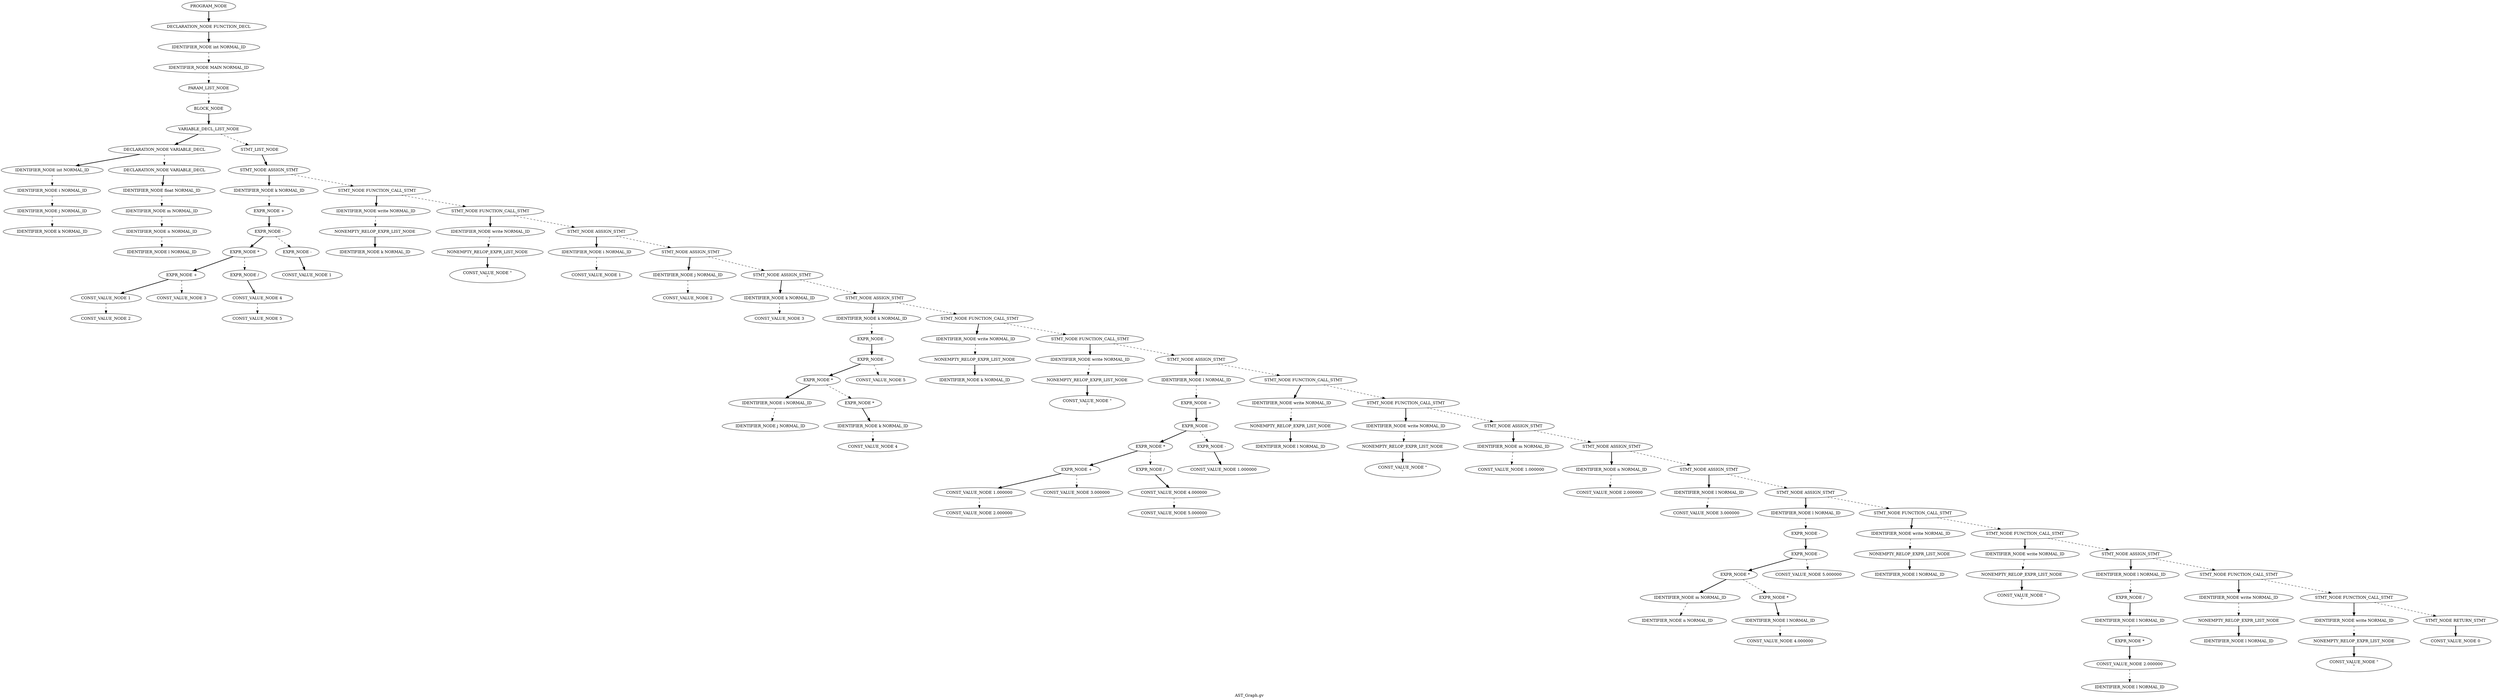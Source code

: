 Digraph AST
{
label = "AST_Graph.gv"
node0 [label ="PROGRAM_NODE"]
node1 [label ="DECLARATION_NODE FUNCTION_DECL"]
node2 [label ="IDENTIFIER_NODE int NORMAL_ID"]
node3 [label ="IDENTIFIER_NODE MAIN NORMAL_ID"]
node4 [label ="PARAM_LIST_NODE"]
node5 [label ="BLOCK_NODE"]
node6 [label ="VARIABLE_DECL_LIST_NODE"]
node7 [label ="DECLARATION_NODE VARIABLE_DECL"]
node8 [label ="IDENTIFIER_NODE int NORMAL_ID"]
node9 [label ="IDENTIFIER_NODE i NORMAL_ID"]
node10 [label ="IDENTIFIER_NODE j NORMAL_ID"]
node11 [label ="IDENTIFIER_NODE k NORMAL_ID"]
node10 -> node11 [style = dashed]
node9 -> node10 [style = dashed]
node8 -> node9 [style = dashed]
node7 -> node8 [style = bold]
node12 [label ="DECLARATION_NODE VARIABLE_DECL"]
node13 [label ="IDENTIFIER_NODE float NORMAL_ID"]
node14 [label ="IDENTIFIER_NODE m NORMAL_ID"]
node15 [label ="IDENTIFIER_NODE n NORMAL_ID"]
node16 [label ="IDENTIFIER_NODE l NORMAL_ID"]
node15 -> node16 [style = dashed]
node14 -> node15 [style = dashed]
node13 -> node14 [style = dashed]
node12 -> node13 [style = bold]
node7 -> node12 [style = dashed]
node6 -> node7 [style = bold]
node17 [label ="STMT_LIST_NODE"]
node18 [label ="STMT_NODE ASSIGN_STMT"]
node19 [label ="IDENTIFIER_NODE k NORMAL_ID"]
node20 [label ="EXPR_NODE +"]
node21 [label ="EXPR_NODE -"]
node22 [label ="EXPR_NODE *"]
node23 [label ="EXPR_NODE +"]
node24 [label ="CONST_VALUE_NODE 1"]
node25 [label ="CONST_VALUE_NODE 2"]
node24 -> node25 [style = dashed]
node23 -> node24 [style = bold]
node26 [label ="CONST_VALUE_NODE 3"]
node23 -> node26 [style = dashed]
node22 -> node23 [style = bold]
node27 [label ="EXPR_NODE /"]
node28 [label ="CONST_VALUE_NODE 4"]
node29 [label ="CONST_VALUE_NODE 5"]
node28 -> node29 [style = dashed]
node27 -> node28 [style = bold]
node22 -> node27 [style = dashed]
node21 -> node22 [style = bold]
node30 [label ="EXPR_NODE -"]
node31 [label ="CONST_VALUE_NODE 1"]
node30 -> node31 [style = bold]
node21 -> node30 [style = dashed]
node20 -> node21 [style = bold]
node19 -> node20 [style = dashed]
node18 -> node19 [style = bold]
node32 [label ="STMT_NODE FUNCTION_CALL_STMT"]
node33 [label ="IDENTIFIER_NODE write NORMAL_ID"]
node34 [label ="NONEMPTY_RELOP_EXPR_LIST_NODE"]
node35 [label ="IDENTIFIER_NODE k NORMAL_ID"]
node34 -> node35 [style = bold]
node33 -> node34 [style = dashed]
node32 -> node33 [style = bold]
node36 [label ="STMT_NODE FUNCTION_CALL_STMT"]
node37 [label ="IDENTIFIER_NODE write NORMAL_ID"]
node38 [label ="NONEMPTY_RELOP_EXPR_LIST_NODE"]
node39 [label ="CONST_VALUE_NODE \"\n\""]
node38 -> node39 [style = bold]
node37 -> node38 [style = dashed]
node36 -> node37 [style = bold]
node40 [label ="STMT_NODE ASSIGN_STMT"]
node41 [label ="IDENTIFIER_NODE i NORMAL_ID"]
node42 [label ="CONST_VALUE_NODE 1"]
node41 -> node42 [style = dashed]
node40 -> node41 [style = bold]
node43 [label ="STMT_NODE ASSIGN_STMT"]
node44 [label ="IDENTIFIER_NODE j NORMAL_ID"]
node45 [label ="CONST_VALUE_NODE 2"]
node44 -> node45 [style = dashed]
node43 -> node44 [style = bold]
node46 [label ="STMT_NODE ASSIGN_STMT"]
node47 [label ="IDENTIFIER_NODE k NORMAL_ID"]
node48 [label ="CONST_VALUE_NODE 3"]
node47 -> node48 [style = dashed]
node46 -> node47 [style = bold]
node49 [label ="STMT_NODE ASSIGN_STMT"]
node50 [label ="IDENTIFIER_NODE k NORMAL_ID"]
node51 [label ="EXPR_NODE -"]
node52 [label ="EXPR_NODE -"]
node53 [label ="EXPR_NODE *"]
node54 [label ="IDENTIFIER_NODE i NORMAL_ID"]
node55 [label ="IDENTIFIER_NODE j NORMAL_ID"]
node54 -> node55 [style = dashed]
node53 -> node54 [style = bold]
node56 [label ="EXPR_NODE *"]
node57 [label ="IDENTIFIER_NODE k NORMAL_ID"]
node58 [label ="CONST_VALUE_NODE 4"]
node57 -> node58 [style = dashed]
node56 -> node57 [style = bold]
node53 -> node56 [style = dashed]
node52 -> node53 [style = bold]
node59 [label ="CONST_VALUE_NODE 5"]
node52 -> node59 [style = dashed]
node51 -> node52 [style = bold]
node50 -> node51 [style = dashed]
node49 -> node50 [style = bold]
node60 [label ="STMT_NODE FUNCTION_CALL_STMT"]
node61 [label ="IDENTIFIER_NODE write NORMAL_ID"]
node62 [label ="NONEMPTY_RELOP_EXPR_LIST_NODE"]
node63 [label ="IDENTIFIER_NODE k NORMAL_ID"]
node62 -> node63 [style = bold]
node61 -> node62 [style = dashed]
node60 -> node61 [style = bold]
node64 [label ="STMT_NODE FUNCTION_CALL_STMT"]
node65 [label ="IDENTIFIER_NODE write NORMAL_ID"]
node66 [label ="NONEMPTY_RELOP_EXPR_LIST_NODE"]
node67 [label ="CONST_VALUE_NODE \"\n\""]
node66 -> node67 [style = bold]
node65 -> node66 [style = dashed]
node64 -> node65 [style = bold]
node68 [label ="STMT_NODE ASSIGN_STMT"]
node69 [label ="IDENTIFIER_NODE l NORMAL_ID"]
node70 [label ="EXPR_NODE +"]
node71 [label ="EXPR_NODE -"]
node72 [label ="EXPR_NODE *"]
node73 [label ="EXPR_NODE +"]
node74 [label ="CONST_VALUE_NODE 1.000000"]
node75 [label ="CONST_VALUE_NODE 2.000000"]
node74 -> node75 [style = dashed]
node73 -> node74 [style = bold]
node76 [label ="CONST_VALUE_NODE 3.000000"]
node73 -> node76 [style = dashed]
node72 -> node73 [style = bold]
node77 [label ="EXPR_NODE /"]
node78 [label ="CONST_VALUE_NODE 4.000000"]
node79 [label ="CONST_VALUE_NODE 5.000000"]
node78 -> node79 [style = dashed]
node77 -> node78 [style = bold]
node72 -> node77 [style = dashed]
node71 -> node72 [style = bold]
node80 [label ="EXPR_NODE -"]
node81 [label ="CONST_VALUE_NODE 1.000000"]
node80 -> node81 [style = bold]
node71 -> node80 [style = dashed]
node70 -> node71 [style = bold]
node69 -> node70 [style = dashed]
node68 -> node69 [style = bold]
node82 [label ="STMT_NODE FUNCTION_CALL_STMT"]
node83 [label ="IDENTIFIER_NODE write NORMAL_ID"]
node84 [label ="NONEMPTY_RELOP_EXPR_LIST_NODE"]
node85 [label ="IDENTIFIER_NODE l NORMAL_ID"]
node84 -> node85 [style = bold]
node83 -> node84 [style = dashed]
node82 -> node83 [style = bold]
node86 [label ="STMT_NODE FUNCTION_CALL_STMT"]
node87 [label ="IDENTIFIER_NODE write NORMAL_ID"]
node88 [label ="NONEMPTY_RELOP_EXPR_LIST_NODE"]
node89 [label ="CONST_VALUE_NODE \"\n\""]
node88 -> node89 [style = bold]
node87 -> node88 [style = dashed]
node86 -> node87 [style = bold]
node90 [label ="STMT_NODE ASSIGN_STMT"]
node91 [label ="IDENTIFIER_NODE m NORMAL_ID"]
node92 [label ="CONST_VALUE_NODE 1.000000"]
node91 -> node92 [style = dashed]
node90 -> node91 [style = bold]
node93 [label ="STMT_NODE ASSIGN_STMT"]
node94 [label ="IDENTIFIER_NODE n NORMAL_ID"]
node95 [label ="CONST_VALUE_NODE 2.000000"]
node94 -> node95 [style = dashed]
node93 -> node94 [style = bold]
node96 [label ="STMT_NODE ASSIGN_STMT"]
node97 [label ="IDENTIFIER_NODE l NORMAL_ID"]
node98 [label ="CONST_VALUE_NODE 3.000000"]
node97 -> node98 [style = dashed]
node96 -> node97 [style = bold]
node99 [label ="STMT_NODE ASSIGN_STMT"]
node100 [label ="IDENTIFIER_NODE l NORMAL_ID"]
node101 [label ="EXPR_NODE -"]
node102 [label ="EXPR_NODE -"]
node103 [label ="EXPR_NODE *"]
node104 [label ="IDENTIFIER_NODE m NORMAL_ID"]
node105 [label ="IDENTIFIER_NODE n NORMAL_ID"]
node104 -> node105 [style = dashed]
node103 -> node104 [style = bold]
node106 [label ="EXPR_NODE *"]
node107 [label ="IDENTIFIER_NODE l NORMAL_ID"]
node108 [label ="CONST_VALUE_NODE 4.000000"]
node107 -> node108 [style = dashed]
node106 -> node107 [style = bold]
node103 -> node106 [style = dashed]
node102 -> node103 [style = bold]
node109 [label ="CONST_VALUE_NODE 5.000000"]
node102 -> node109 [style = dashed]
node101 -> node102 [style = bold]
node100 -> node101 [style = dashed]
node99 -> node100 [style = bold]
node110 [label ="STMT_NODE FUNCTION_CALL_STMT"]
node111 [label ="IDENTIFIER_NODE write NORMAL_ID"]
node112 [label ="NONEMPTY_RELOP_EXPR_LIST_NODE"]
node113 [label ="IDENTIFIER_NODE l NORMAL_ID"]
node112 -> node113 [style = bold]
node111 -> node112 [style = dashed]
node110 -> node111 [style = bold]
node114 [label ="STMT_NODE FUNCTION_CALL_STMT"]
node115 [label ="IDENTIFIER_NODE write NORMAL_ID"]
node116 [label ="NONEMPTY_RELOP_EXPR_LIST_NODE"]
node117 [label ="CONST_VALUE_NODE \"\n\""]
node116 -> node117 [style = bold]
node115 -> node116 [style = dashed]
node114 -> node115 [style = bold]
node118 [label ="STMT_NODE ASSIGN_STMT"]
node119 [label ="IDENTIFIER_NODE l NORMAL_ID"]
node120 [label ="EXPR_NODE /"]
node121 [label ="IDENTIFIER_NODE l NORMAL_ID"]
node122 [label ="EXPR_NODE *"]
node123 [label ="CONST_VALUE_NODE 2.000000"]
node124 [label ="IDENTIFIER_NODE l NORMAL_ID"]
node123 -> node124 [style = dashed]
node122 -> node123 [style = bold]
node121 -> node122 [style = dashed]
node120 -> node121 [style = bold]
node119 -> node120 [style = dashed]
node118 -> node119 [style = bold]
node125 [label ="STMT_NODE FUNCTION_CALL_STMT"]
node126 [label ="IDENTIFIER_NODE write NORMAL_ID"]
node127 [label ="NONEMPTY_RELOP_EXPR_LIST_NODE"]
node128 [label ="IDENTIFIER_NODE l NORMAL_ID"]
node127 -> node128 [style = bold]
node126 -> node127 [style = dashed]
node125 -> node126 [style = bold]
node129 [label ="STMT_NODE FUNCTION_CALL_STMT"]
node130 [label ="IDENTIFIER_NODE write NORMAL_ID"]
node131 [label ="NONEMPTY_RELOP_EXPR_LIST_NODE"]
node132 [label ="CONST_VALUE_NODE \"\n\""]
node131 -> node132 [style = bold]
node130 -> node131 [style = dashed]
node129 -> node130 [style = bold]
node133 [label ="STMT_NODE RETURN_STMT"]
node134 [label ="CONST_VALUE_NODE 0"]
node133 -> node134 [style = bold]
node129 -> node133 [style = dashed]
node125 -> node129 [style = dashed]
node118 -> node125 [style = dashed]
node114 -> node118 [style = dashed]
node110 -> node114 [style = dashed]
node99 -> node110 [style = dashed]
node96 -> node99 [style = dashed]
node93 -> node96 [style = dashed]
node90 -> node93 [style = dashed]
node86 -> node90 [style = dashed]
node82 -> node86 [style = dashed]
node68 -> node82 [style = dashed]
node64 -> node68 [style = dashed]
node60 -> node64 [style = dashed]
node49 -> node60 [style = dashed]
node46 -> node49 [style = dashed]
node43 -> node46 [style = dashed]
node40 -> node43 [style = dashed]
node36 -> node40 [style = dashed]
node32 -> node36 [style = dashed]
node18 -> node32 [style = dashed]
node17 -> node18 [style = bold]
node6 -> node17 [style = dashed]
node5 -> node6 [style = bold]
node4 -> node5 [style = dashed]
node3 -> node4 [style = dashed]
node2 -> node3 [style = dashed]
node1 -> node2 [style = bold]
node0 -> node1 [style = bold]
}
